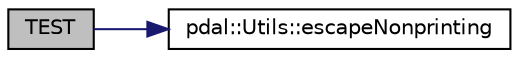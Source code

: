 digraph "TEST"
{
  edge [fontname="Helvetica",fontsize="10",labelfontname="Helvetica",labelfontsize="10"];
  node [fontname="Helvetica",fontsize="10",shape=record];
  rankdir="LR";
  Node1 [label="TEST",height=0.2,width=0.4,color="black", fillcolor="grey75", style="filled", fontcolor="black"];
  Node1 -> Node2 [color="midnightblue",fontsize="10",style="solid",fontname="Helvetica"];
  Node2 [label="pdal::Utils::escapeNonprinting",height=0.2,width=0.4,color="black", fillcolor="white", style="filled",URL="$namespacepdal_1_1Utils.html#a9c42003e523ffa96adc35d23355c6787"];
}
